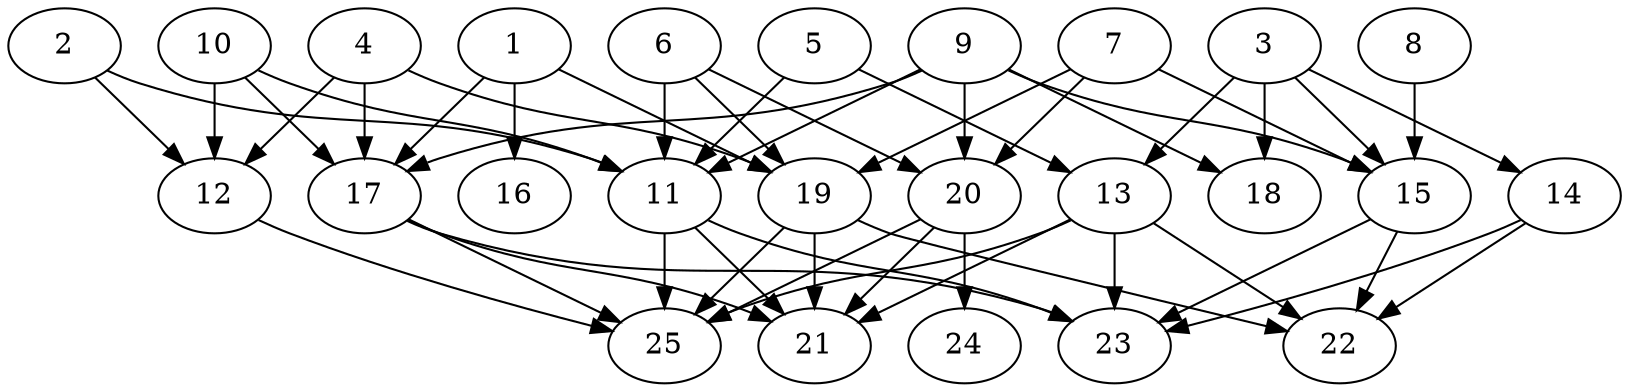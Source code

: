 // DAG (tier=2-normal, mode=data, n=25, ccr=0.442, fat=0.609, density=0.538, regular=0.485, jump=0.145, mindata=2097152, maxdata=16777216)
// DAG automatically generated by daggen at Sun Aug 24 16:33:34 2025
// /home/ermia/Project/Environments/daggen/bin/daggen --dot --ccr 0.442 --fat 0.609 --regular 0.485 --density 0.538 --jump 0.145 --mindata 2097152 --maxdata 16777216 -n 25 
digraph G {
  1 [size="61657589193205874688", alpha="0.02", expect_size="30828794596602937344"]
  1 -> 16 [size ="124857417203712"]
  1 -> 17 [size ="124857417203712"]
  1 -> 19 [size ="124857417203712"]
  2 [size="78821105073693552", alpha="0.01", expect_size="39410552536846776"]
  2 -> 11 [size ="1729811500236800"]
  2 -> 12 [size ="1729811500236800"]
  3 [size="19411080218263872", alpha="0.13", expect_size="9705540109131936"]
  3 -> 13 [size ="363748707532800"]
  3 -> 14 [size ="363748707532800"]
  3 -> 15 [size ="363748707532800"]
  3 -> 18 [size ="363748707532800"]
  4 [size="4970864626164774", alpha="0.14", expect_size="2485432313082387"]
  4 -> 12 [size ="96061775413248"]
  4 -> 17 [size ="96061775413248"]
  4 -> 19 [size ="96061775413248"]
  5 [size="35509745574525840", alpha="0.02", expect_size="17754872787262920"]
  5 -> 11 [size ="588101223186432"]
  5 -> 13 [size ="588101223186432"]
  6 [size="56804491275047796736", alpha="0.10", expect_size="28402245637523898368"]
  6 -> 11 [size ="118216592457728"]
  6 -> 19 [size ="118216592457728"]
  6 -> 20 [size ="118216592457728"]
  7 [size="45174005762042626048", alpha="0.08", expect_size="22587002881021313024"]
  7 -> 15 [size ="101472662454272"]
  7 -> 19 [size ="101472662454272"]
  7 -> 20 [size ="101472662454272"]
  8 [size="369623790667065856", alpha="0.10", expect_size="184811895333532928"]
  8 -> 15 [size ="440804581572608"]
  9 [size="75529904535002677248", alpha="0.00", expect_size="37764952267501338624"]
  9 -> 11 [size ="142945101545472"]
  9 -> 15 [size ="142945101545472"]
  9 -> 17 [size ="142945101545472"]
  9 -> 18 [size ="142945101545472"]
  9 -> 20 [size ="142945101545472"]
  10 [size="604826784902133120", alpha="0.14", expect_size="302413392451066560"]
  10 -> 11 [size ="435711421448192"]
  10 -> 12 [size ="435711421448192"]
  10 -> 17 [size ="435711421448192"]
  11 [size="139520562656444416000", alpha="0.06", expect_size="69760281328222208000"]
  11 -> 21 [size ="215203237068800"]
  11 -> 23 [size ="215203237068800"]
  11 -> 25 [size ="215203237068800"]
  12 [size="2746484461446757351424", alpha="0.05", expect_size="1373242230723378675712"]
  12 -> 25 [size ="1568946318737408"]
  13 [size="215115736824593120", alpha="0.07", expect_size="107557868412296560"]
  13 -> 21 [size ="220418023620608"]
  13 -> 22 [size ="220418023620608"]
  13 -> 23 [size ="220418023620608"]
  13 -> 25 [size ="220418023620608"]
  14 [size="30459130496074448", alpha="0.19", expect_size="15229565248037224"]
  14 -> 22 [size ="1758114068037632"]
  14 -> 23 [size ="1758114068037632"]
  15 [size="439453098501849856", alpha="0.18", expect_size="219726549250924928"]
  15 -> 22 [size ="831662107656192"]
  15 -> 23 [size ="831662107656192"]
  16 [size="571513363327501952", alpha="0.08", expect_size="285756681663750976"]
  17 [size="1616418655181568000", alpha="0.16", expect_size="808209327590784000"]
  17 -> 21 [size ="552689217830912"]
  17 -> 23 [size ="552689217830912"]
  17 -> 25 [size ="552689217830912"]
  18 [size="488100724882230214656", alpha="0.12", expect_size="244050362441115107328"]
  19 [size="677969057927854555136", alpha="0.05", expect_size="338984528963927277568"]
  19 -> 21 [size ="617395181846528"]
  19 -> 22 [size ="617395181846528"]
  19 -> 25 [size ="617395181846528"]
  20 [size="20737762095989260288", alpha="0.05", expect_size="10368881047994630144"]
  20 -> 21 [size ="60385302413312"]
  20 -> 24 [size ="60385302413312"]
  20 -> 25 [size ="60385302413312"]
  21 [size="407140356360786368", alpha="0.01", expect_size="203570178180393184"]
  22 [size="21918900489906290688", alpha="0.12", expect_size="10959450244953145344"]
  23 [size="816364331871703662592", alpha="0.15", expect_size="408182165935851831296"]
  24 [size="6809227001338391", alpha="0.11", expect_size="3404613500669195"]
  25 [size="71357637000091848", alpha="0.06", expect_size="35678818500045924"]
}